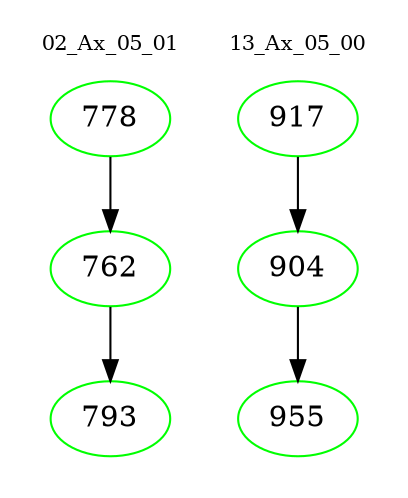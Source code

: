 digraph{
subgraph cluster_0 {
color = white
label = "02_Ax_05_01";
fontsize=10;
T0_778 [label="778", color="green"]
T0_778 -> T0_762 [color="black"]
T0_762 [label="762", color="green"]
T0_762 -> T0_793 [color="black"]
T0_793 [label="793", color="green"]
}
subgraph cluster_1 {
color = white
label = "13_Ax_05_00";
fontsize=10;
T1_917 [label="917", color="green"]
T1_917 -> T1_904 [color="black"]
T1_904 [label="904", color="green"]
T1_904 -> T1_955 [color="black"]
T1_955 [label="955", color="green"]
}
}
